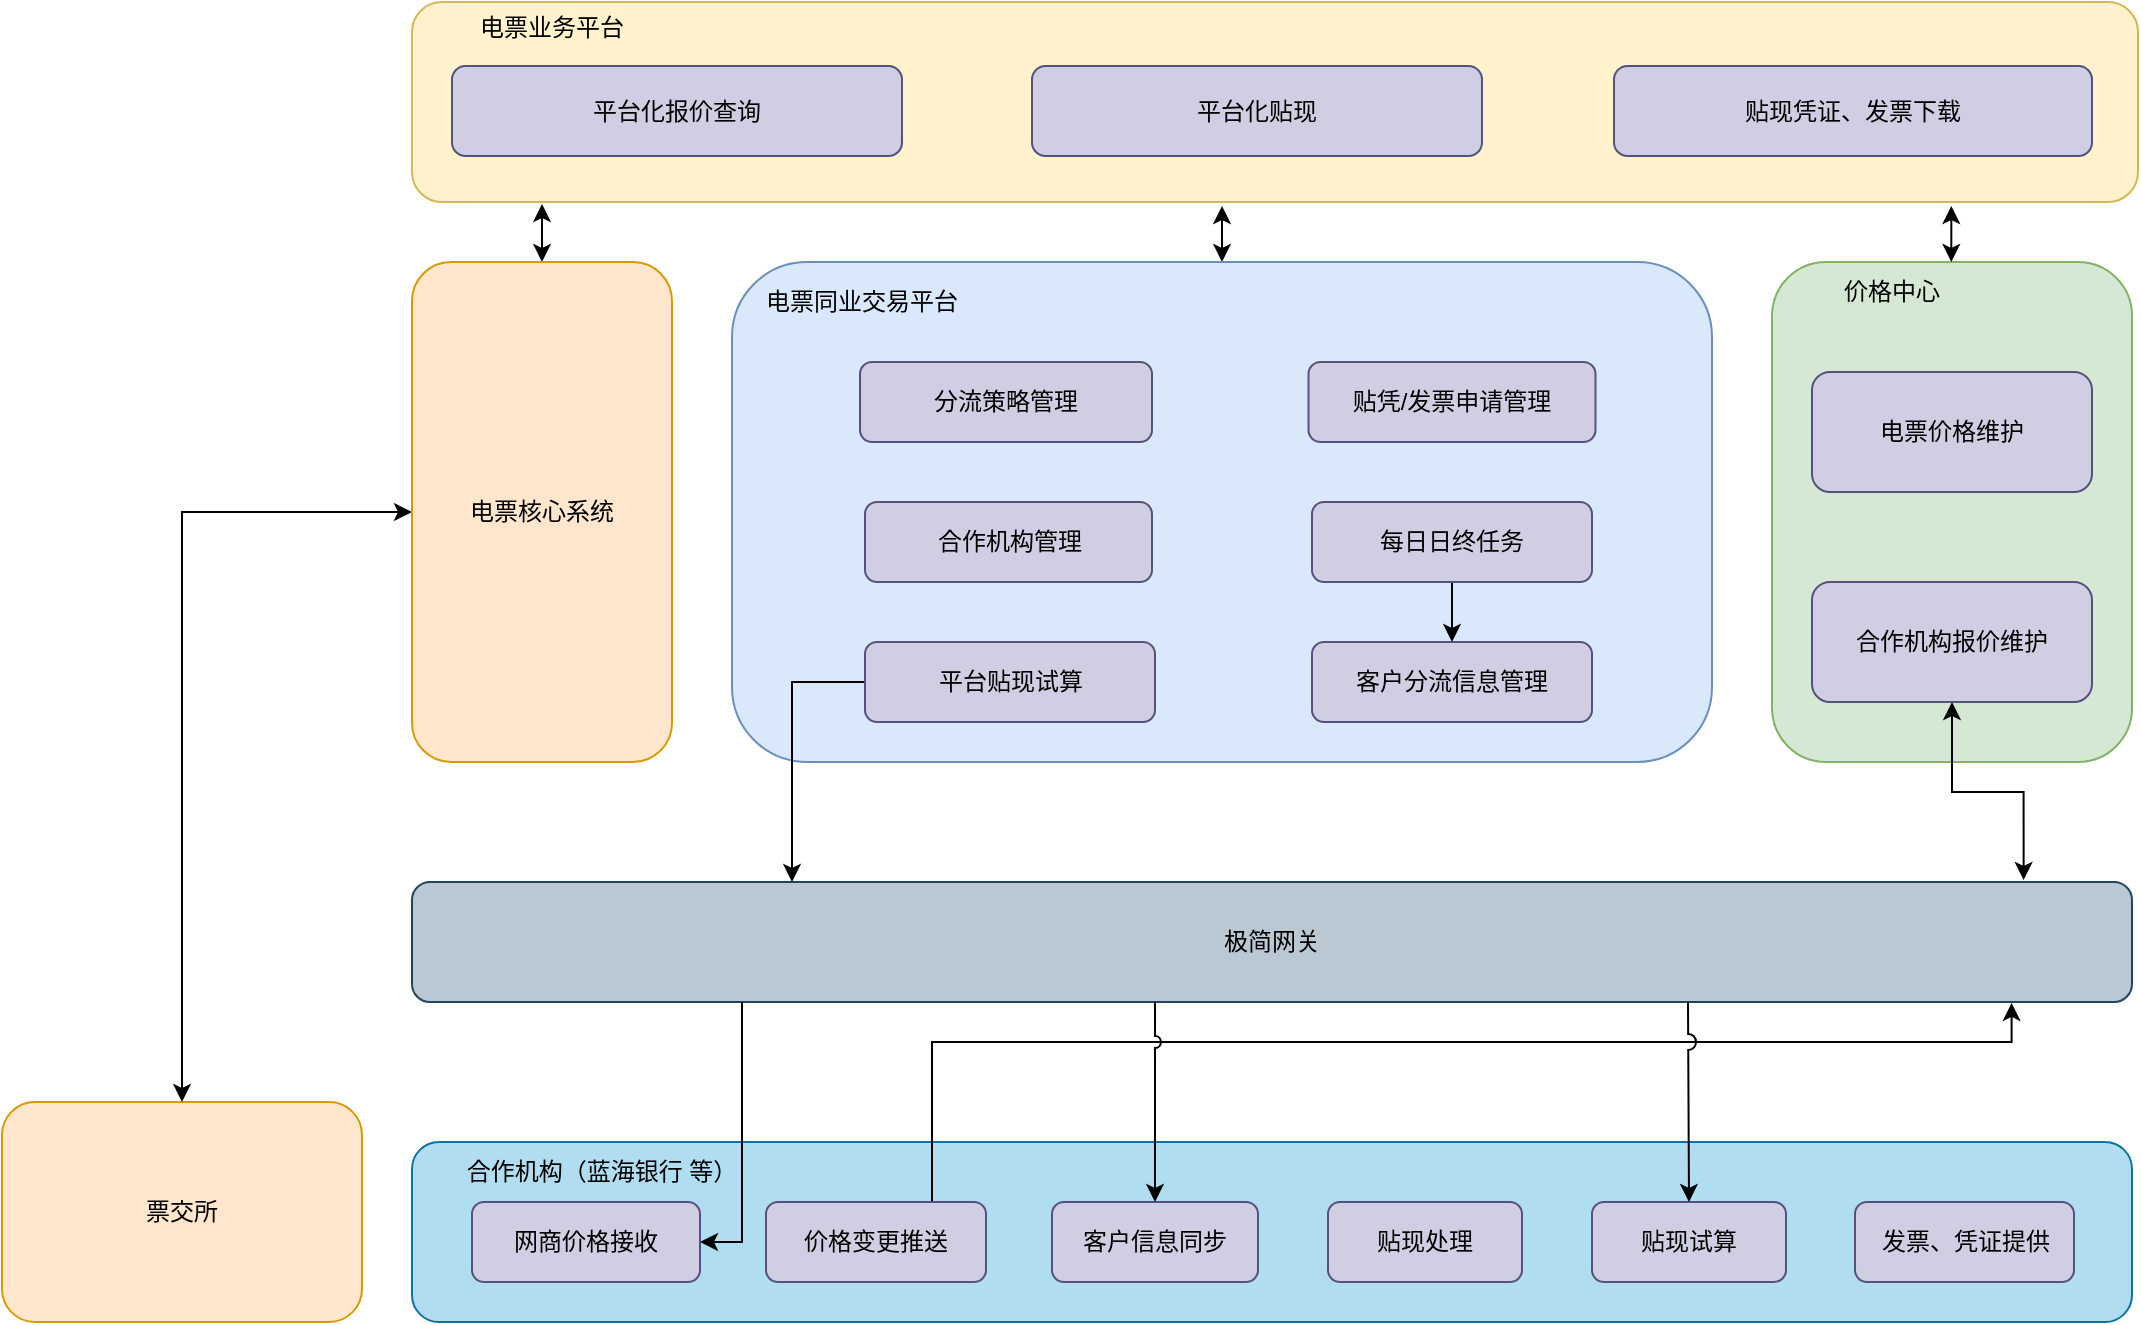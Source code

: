 <mxfile version="15.2.9" type="github">
  <diagram id="JNFQF2zDmBJSuzSLmIvQ" name="第 1 页">
    <mxGraphModel dx="1909" dy="722" grid="0" gridSize="10" guides="1" tooltips="1" connect="1" arrows="1" fold="1" page="1" pageScale="1" pageWidth="827" pageHeight="1169" background="none" math="0" shadow="0">
      <root>
        <mxCell id="0" />
        <mxCell id="1" parent="0" />
        <mxCell id="z4NGqXpDIpOQ7ONrvGd9-1" value="" style="edgeStyle=orthogonalEdgeStyle;rounded=0;jumpStyle=arc;orthogonalLoop=1;jettySize=auto;html=1;startArrow=classic;startFill=1;" edge="1" parent="1" target="r181ZMQSl69mX4do0vOS-5">
          <mxGeometry relative="1" as="geometry">
            <mxPoint x="525" y="502" as="sourcePoint" />
            <Array as="points">
              <mxPoint x="525" y="502" />
            </Array>
          </mxGeometry>
        </mxCell>
        <mxCell id="r181ZMQSl69mX4do0vOS-1" value="" style="rounded=1;whiteSpace=wrap;html=1;fillColor=#fff2cc;strokeColor=#d6b656;" parent="1" vertex="1">
          <mxGeometry x="120" y="400" width="863" height="100" as="geometry" />
        </mxCell>
        <mxCell id="r181ZMQSl69mX4do0vOS-2" value="电票业务平台" style="text;html=1;strokeColor=none;fillColor=none;align=center;verticalAlign=middle;whiteSpace=wrap;rounded=0;" parent="1" vertex="1">
          <mxGeometry x="150" y="407.5" width="80" height="10" as="geometry" />
        </mxCell>
        <mxCell id="r181ZMQSl69mX4do0vOS-3" value="平台化报价查询" style="rounded=1;whiteSpace=wrap;html=1;fillColor=#d0cee2;strokeColor=#56517e;" parent="1" vertex="1">
          <mxGeometry x="140" y="432" width="225" height="45" as="geometry" />
        </mxCell>
        <mxCell id="r181ZMQSl69mX4do0vOS-4" value="平台化贴现" style="rounded=1;whiteSpace=wrap;html=1;fillColor=#d0cee2;strokeColor=#56517e;" parent="1" vertex="1">
          <mxGeometry x="430" y="432" width="225" height="45" as="geometry" />
        </mxCell>
        <mxCell id="r181ZMQSl69mX4do0vOS-5" value="" style="rounded=1;whiteSpace=wrap;html=1;fillColor=#dae8fc;strokeColor=#6c8ebf;" parent="1" vertex="1">
          <mxGeometry x="280" y="530" width="490" height="250" as="geometry" />
        </mxCell>
        <mxCell id="r181ZMQSl69mX4do0vOS-6" value="" style="rounded=1;whiteSpace=wrap;html=1;fillColor=#d5e8d4;strokeColor=#82b366;" parent="1" vertex="1">
          <mxGeometry x="800" y="530" width="180" height="250" as="geometry" />
        </mxCell>
        <mxCell id="r181ZMQSl69mX4do0vOS-7" value="合作机构管理" style="rounded=1;whiteSpace=wrap;html=1;fillColor=#d0cee2;strokeColor=#56517e;" parent="1" vertex="1">
          <mxGeometry x="346.5" y="650" width="143.5" height="40" as="geometry" />
        </mxCell>
        <mxCell id="r181ZMQSl69mX4do0vOS-8" value="客户分流信息管理" style="rounded=1;whiteSpace=wrap;html=1;fillColor=#d0cee2;strokeColor=#56517e;" parent="1" vertex="1">
          <mxGeometry x="570" y="720" width="140" height="40" as="geometry" />
        </mxCell>
        <mxCell id="r181ZMQSl69mX4do0vOS-9" value="贴现凭证、发票下载" style="rounded=1;whiteSpace=wrap;html=1;fillColor=#d0cee2;strokeColor=#56517e;" parent="1" vertex="1">
          <mxGeometry x="721" y="432" width="239" height="45" as="geometry" />
        </mxCell>
        <mxCell id="r181ZMQSl69mX4do0vOS-11" value="" style="edgeStyle=orthogonalEdgeStyle;rounded=0;orthogonalLoop=1;jettySize=auto;html=1;" parent="1" source="r181ZMQSl69mX4do0vOS-10" target="r181ZMQSl69mX4do0vOS-8" edge="1">
          <mxGeometry relative="1" as="geometry" />
        </mxCell>
        <mxCell id="r181ZMQSl69mX4do0vOS-10" value="每日日终任务" style="rounded=1;whiteSpace=wrap;html=1;fillColor=#d0cee2;strokeColor=#56517e;" parent="1" vertex="1">
          <mxGeometry x="570" y="650" width="140" height="40" as="geometry" />
        </mxCell>
        <mxCell id="r181ZMQSl69mX4do0vOS-33" style="edgeStyle=orthogonalEdgeStyle;rounded=0;orthogonalLoop=1;jettySize=auto;html=1;exitX=0.937;exitY=-0.017;exitDx=0;exitDy=0;entryX=0.5;entryY=1;entryDx=0;entryDy=0;exitPerimeter=0;startArrow=classic;startFill=1;" parent="1" source="r181ZMQSl69mX4do0vOS-13" target="r181ZMQSl69mX4do0vOS-20" edge="1">
          <mxGeometry relative="1" as="geometry" />
        </mxCell>
        <mxCell id="r181ZMQSl69mX4do0vOS-13" value="极简网关" style="rounded=1;whiteSpace=wrap;html=1;fillColor=#bac8d3;strokeColor=#23445d;" parent="1" vertex="1">
          <mxGeometry x="120" y="840" width="860" height="60" as="geometry" />
        </mxCell>
        <mxCell id="r181ZMQSl69mX4do0vOS-14" value="" style="rounded=1;whiteSpace=wrap;html=1;fillColor=#b1ddf0;strokeColor=#10739e;" parent="1" vertex="1">
          <mxGeometry x="120" y="970" width="860" height="90" as="geometry" />
        </mxCell>
        <mxCell id="r181ZMQSl69mX4do0vOS-17" value="价格中心" style="text;html=1;strokeColor=none;fillColor=none;align=center;verticalAlign=middle;whiteSpace=wrap;rounded=0;" parent="1" vertex="1">
          <mxGeometry x="820" y="540" width="80" height="10" as="geometry" />
        </mxCell>
        <mxCell id="r181ZMQSl69mX4do0vOS-42" style="edgeStyle=orthogonalEdgeStyle;rounded=0;jumpStyle=arc;jumpSize=8;orthogonalLoop=1;jettySize=auto;html=1;startArrow=none;startFill=0;endArrow=classic;endFill=1;strokeColor=#000000;exitX=0;exitY=0.5;exitDx=0;exitDy=0;" parent="1" source="r181ZMQSl69mX4do0vOS-18" edge="1">
          <mxGeometry relative="1" as="geometry">
            <mxPoint x="310" y="840" as="targetPoint" />
            <Array as="points">
              <mxPoint x="310" y="740" />
            </Array>
          </mxGeometry>
        </mxCell>
        <mxCell id="r181ZMQSl69mX4do0vOS-18" value="平台贴现试算" style="rounded=1;whiteSpace=wrap;html=1;fillColor=#d0cee2;strokeColor=#56517e;" parent="1" vertex="1">
          <mxGeometry x="346.5" y="720" width="145" height="40" as="geometry" />
        </mxCell>
        <mxCell id="r181ZMQSl69mX4do0vOS-19" value="电票价格维护" style="rounded=1;whiteSpace=wrap;html=1;fillColor=#d0cee2;strokeColor=#56517e;" parent="1" vertex="1">
          <mxGeometry x="820" y="585" width="140" height="60" as="geometry" />
        </mxCell>
        <mxCell id="r181ZMQSl69mX4do0vOS-20" value="合作机构报价维护" style="rounded=1;whiteSpace=wrap;html=1;fillColor=#d0cee2;strokeColor=#56517e;" parent="1" vertex="1">
          <mxGeometry x="820" y="690" width="140" height="60" as="geometry" />
        </mxCell>
        <mxCell id="r181ZMQSl69mX4do0vOS-22" value="合作机构（蓝海银行 等）" style="text;html=1;strokeColor=none;fillColor=none;align=center;verticalAlign=middle;whiteSpace=wrap;rounded=0;" parent="1" vertex="1">
          <mxGeometry x="140" y="980" width="150" height="10" as="geometry" />
        </mxCell>
        <mxCell id="r181ZMQSl69mX4do0vOS-23" value="网商价格接收" style="rounded=1;whiteSpace=wrap;html=1;fillColor=#d0cee2;strokeColor=#56517e;" parent="1" vertex="1">
          <mxGeometry x="150" y="1000" width="114" height="40" as="geometry" />
        </mxCell>
        <mxCell id="r181ZMQSl69mX4do0vOS-29" style="edgeStyle=orthogonalEdgeStyle;rounded=0;orthogonalLoop=1;jettySize=auto;html=1;entryX=0.93;entryY=1.008;entryDx=0;entryDy=0;entryPerimeter=0;" parent="1" source="r181ZMQSl69mX4do0vOS-24" target="r181ZMQSl69mX4do0vOS-13" edge="1">
          <mxGeometry relative="1" as="geometry">
            <Array as="points">
              <mxPoint x="380" y="920" />
              <mxPoint x="920" y="920" />
            </Array>
          </mxGeometry>
        </mxCell>
        <mxCell id="r181ZMQSl69mX4do0vOS-24" value="价格变更推送" style="rounded=1;whiteSpace=wrap;html=1;fillColor=#d0cee2;strokeColor=#56517e;" parent="1" vertex="1">
          <mxGeometry x="297" y="1000" width="110" height="40" as="geometry" />
        </mxCell>
        <mxCell id="r181ZMQSl69mX4do0vOS-25" value="客户信息同步" style="rounded=1;whiteSpace=wrap;html=1;fillColor=#d0cee2;strokeColor=#56517e;" parent="1" vertex="1">
          <mxGeometry x="440" y="1000" width="103" height="40" as="geometry" />
        </mxCell>
        <mxCell id="r181ZMQSl69mX4do0vOS-26" value="贴现处理" style="rounded=1;whiteSpace=wrap;html=1;fillColor=#d0cee2;strokeColor=#56517e;" parent="1" vertex="1">
          <mxGeometry x="578" y="1000" width="97" height="40" as="geometry" />
        </mxCell>
        <mxCell id="r181ZMQSl69mX4do0vOS-27" value="贴现试算" style="rounded=1;whiteSpace=wrap;html=1;fillColor=#d0cee2;strokeColor=#56517e;" parent="1" vertex="1">
          <mxGeometry x="710" y="1000" width="97" height="40" as="geometry" />
        </mxCell>
        <mxCell id="r181ZMQSl69mX4do0vOS-31" style="edgeStyle=orthogonalEdgeStyle;rounded=0;orthogonalLoop=1;jettySize=auto;html=1;entryX=0.5;entryY=0;entryDx=0;entryDy=0;jumpStyle=arc;exitX=0.432;exitY=1;exitDx=0;exitDy=0;exitPerimeter=0;" parent="1" source="r181ZMQSl69mX4do0vOS-13" target="r181ZMQSl69mX4do0vOS-25" edge="1">
          <mxGeometry relative="1" as="geometry">
            <mxPoint x="492" y="906" as="sourcePoint" />
            <mxPoint x="584" y="1000" as="targetPoint" />
            <Array as="points" />
          </mxGeometry>
        </mxCell>
        <mxCell id="r181ZMQSl69mX4do0vOS-32" value="票交所" style="rounded=1;whiteSpace=wrap;html=1;fillColor=#ffe6cc;strokeColor=#d79b00;" parent="1" vertex="1">
          <mxGeometry x="-85" y="950" width="180" height="110" as="geometry" />
        </mxCell>
        <mxCell id="r181ZMQSl69mX4do0vOS-38" style="edgeStyle=orthogonalEdgeStyle;rounded=0;jumpStyle=arc;jumpSize=8;orthogonalLoop=1;jettySize=auto;html=1;entryX=0.5;entryY=0;entryDx=0;entryDy=0;startArrow=classic;startFill=1;endArrow=classic;endFill=1;strokeColor=#000000;" parent="1" source="r181ZMQSl69mX4do0vOS-35" target="r181ZMQSl69mX4do0vOS-32" edge="1">
          <mxGeometry relative="1" as="geometry" />
        </mxCell>
        <mxCell id="r181ZMQSl69mX4do0vOS-45" value="" style="edgeStyle=orthogonalEdgeStyle;rounded=0;jumpStyle=arc;jumpSize=8;orthogonalLoop=1;jettySize=auto;html=1;startArrow=classic;startFill=1;endArrow=classic;endFill=1;strokeColor=#000000;" parent="1" source="r181ZMQSl69mX4do0vOS-35" edge="1">
          <mxGeometry relative="1" as="geometry">
            <mxPoint x="185" y="501" as="targetPoint" />
          </mxGeometry>
        </mxCell>
        <mxCell id="r181ZMQSl69mX4do0vOS-35" value="电票核心系统" style="rounded=1;whiteSpace=wrap;html=1;fillColor=#ffe6cc;strokeColor=#d79b00;" parent="1" vertex="1">
          <mxGeometry x="120" y="530" width="130" height="250" as="geometry" />
        </mxCell>
        <mxCell id="r181ZMQSl69mX4do0vOS-41" value="电票同业交易平台" style="text;html=1;strokeColor=none;fillColor=none;align=center;verticalAlign=middle;whiteSpace=wrap;rounded=0;" parent="1" vertex="1">
          <mxGeometry x="290" y="540" width="110" height="20" as="geometry" />
        </mxCell>
        <mxCell id="r181ZMQSl69mX4do0vOS-47" value="分流策略管理" style="rounded=1;whiteSpace=wrap;html=1;fillColor=#d0cee2;strokeColor=#56517e;" parent="1" vertex="1">
          <mxGeometry x="344" y="580" width="146" height="40" as="geometry" />
        </mxCell>
        <mxCell id="r181ZMQSl69mX4do0vOS-43" style="edgeStyle=orthogonalEdgeStyle;rounded=0;jumpStyle=arc;jumpSize=8;orthogonalLoop=1;jettySize=auto;html=1;entryX=0.5;entryY=0;entryDx=0;entryDy=0;startArrow=none;startFill=0;endArrow=classic;endFill=1;strokeColor=#000000;" parent="1" target="r181ZMQSl69mX4do0vOS-27" edge="1">
          <mxGeometry relative="1" as="geometry">
            <Array as="points">
              <mxPoint x="758" y="900" />
              <mxPoint x="758" y="949" />
            </Array>
            <mxPoint x="758" y="900" as="sourcePoint" />
          </mxGeometry>
        </mxCell>
        <mxCell id="r181ZMQSl69mX4do0vOS-46" style="edgeStyle=orthogonalEdgeStyle;rounded=0;jumpStyle=arc;jumpSize=8;orthogonalLoop=1;jettySize=auto;html=1;startArrow=none;startFill=0;endArrow=classic;endFill=1;strokeColor=#000000;entryX=1;entryY=0.5;entryDx=0;entryDy=0;" parent="1" target="r181ZMQSl69mX4do0vOS-23" edge="1">
          <mxGeometry relative="1" as="geometry">
            <mxPoint x="285" y="900" as="sourcePoint" />
            <Array as="points">
              <mxPoint x="285" y="900" />
              <mxPoint x="285" y="1020" />
            </Array>
          </mxGeometry>
        </mxCell>
        <mxCell id="z4NGqXpDIpOQ7ONrvGd9-2" value="" style="edgeStyle=orthogonalEdgeStyle;rounded=0;jumpStyle=arc;orthogonalLoop=1;jettySize=auto;html=1;startArrow=classic;startFill=1;" edge="1" parent="1">
          <mxGeometry relative="1" as="geometry">
            <mxPoint x="889.66" y="502" as="sourcePoint" />
            <mxPoint x="889.66" y="530" as="targetPoint" />
            <Array as="points">
              <mxPoint x="889.66" y="502" />
            </Array>
          </mxGeometry>
        </mxCell>
        <mxCell id="z4NGqXpDIpOQ7ONrvGd9-4" value="发票、凭证提供" style="rounded=1;whiteSpace=wrap;html=1;fillColor=#d0cee2;strokeColor=#56517e;" vertex="1" parent="1">
          <mxGeometry x="841.5" y="1000" width="109.5" height="40" as="geometry" />
        </mxCell>
        <mxCell id="z4NGqXpDIpOQ7ONrvGd9-5" value="贴凭/发票申请管理" style="rounded=1;whiteSpace=wrap;html=1;fillColor=#d0cee2;strokeColor=#56517e;" vertex="1" parent="1">
          <mxGeometry x="568.25" y="580" width="143.5" height="40" as="geometry" />
        </mxCell>
      </root>
    </mxGraphModel>
  </diagram>
</mxfile>
